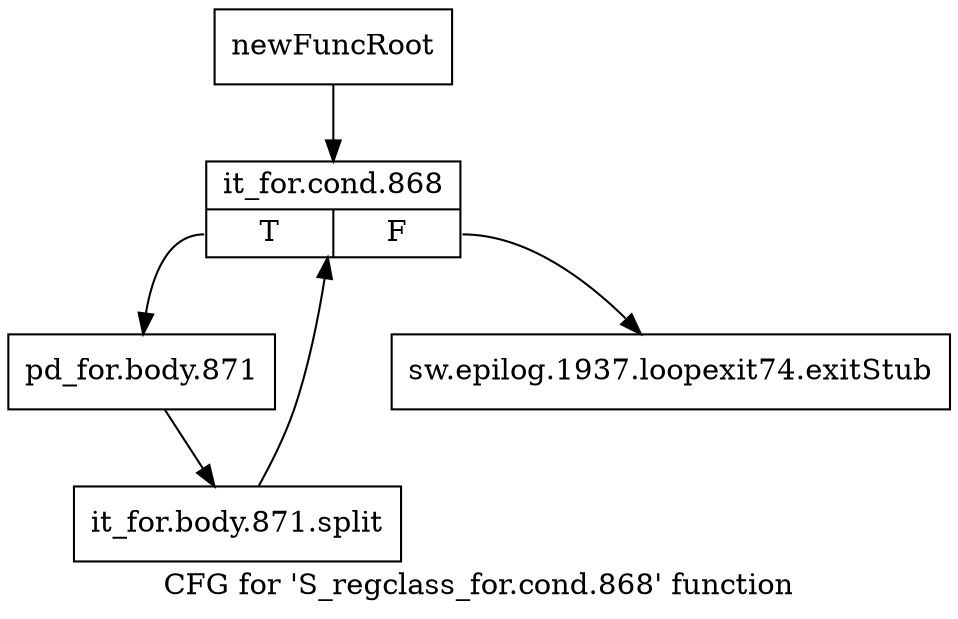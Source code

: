 digraph "CFG for 'S_regclass_for.cond.868' function" {
	label="CFG for 'S_regclass_for.cond.868' function";

	Node0x52095c0 [shape=record,label="{newFuncRoot}"];
	Node0x52095c0 -> Node0x5217510;
	Node0x52174c0 [shape=record,label="{sw.epilog.1937.loopexit74.exitStub}"];
	Node0x5217510 [shape=record,label="{it_for.cond.868|{<s0>T|<s1>F}}"];
	Node0x5217510:s0 -> Node0x52179c0;
	Node0x5217510:s1 -> Node0x52174c0;
	Node0x52179c0 [shape=record,label="{pd_for.body.871}"];
	Node0x52179c0 -> Node0x6bcb6c0;
	Node0x6bcb6c0 [shape=record,label="{it_for.body.871.split}"];
	Node0x6bcb6c0 -> Node0x5217510;
}
